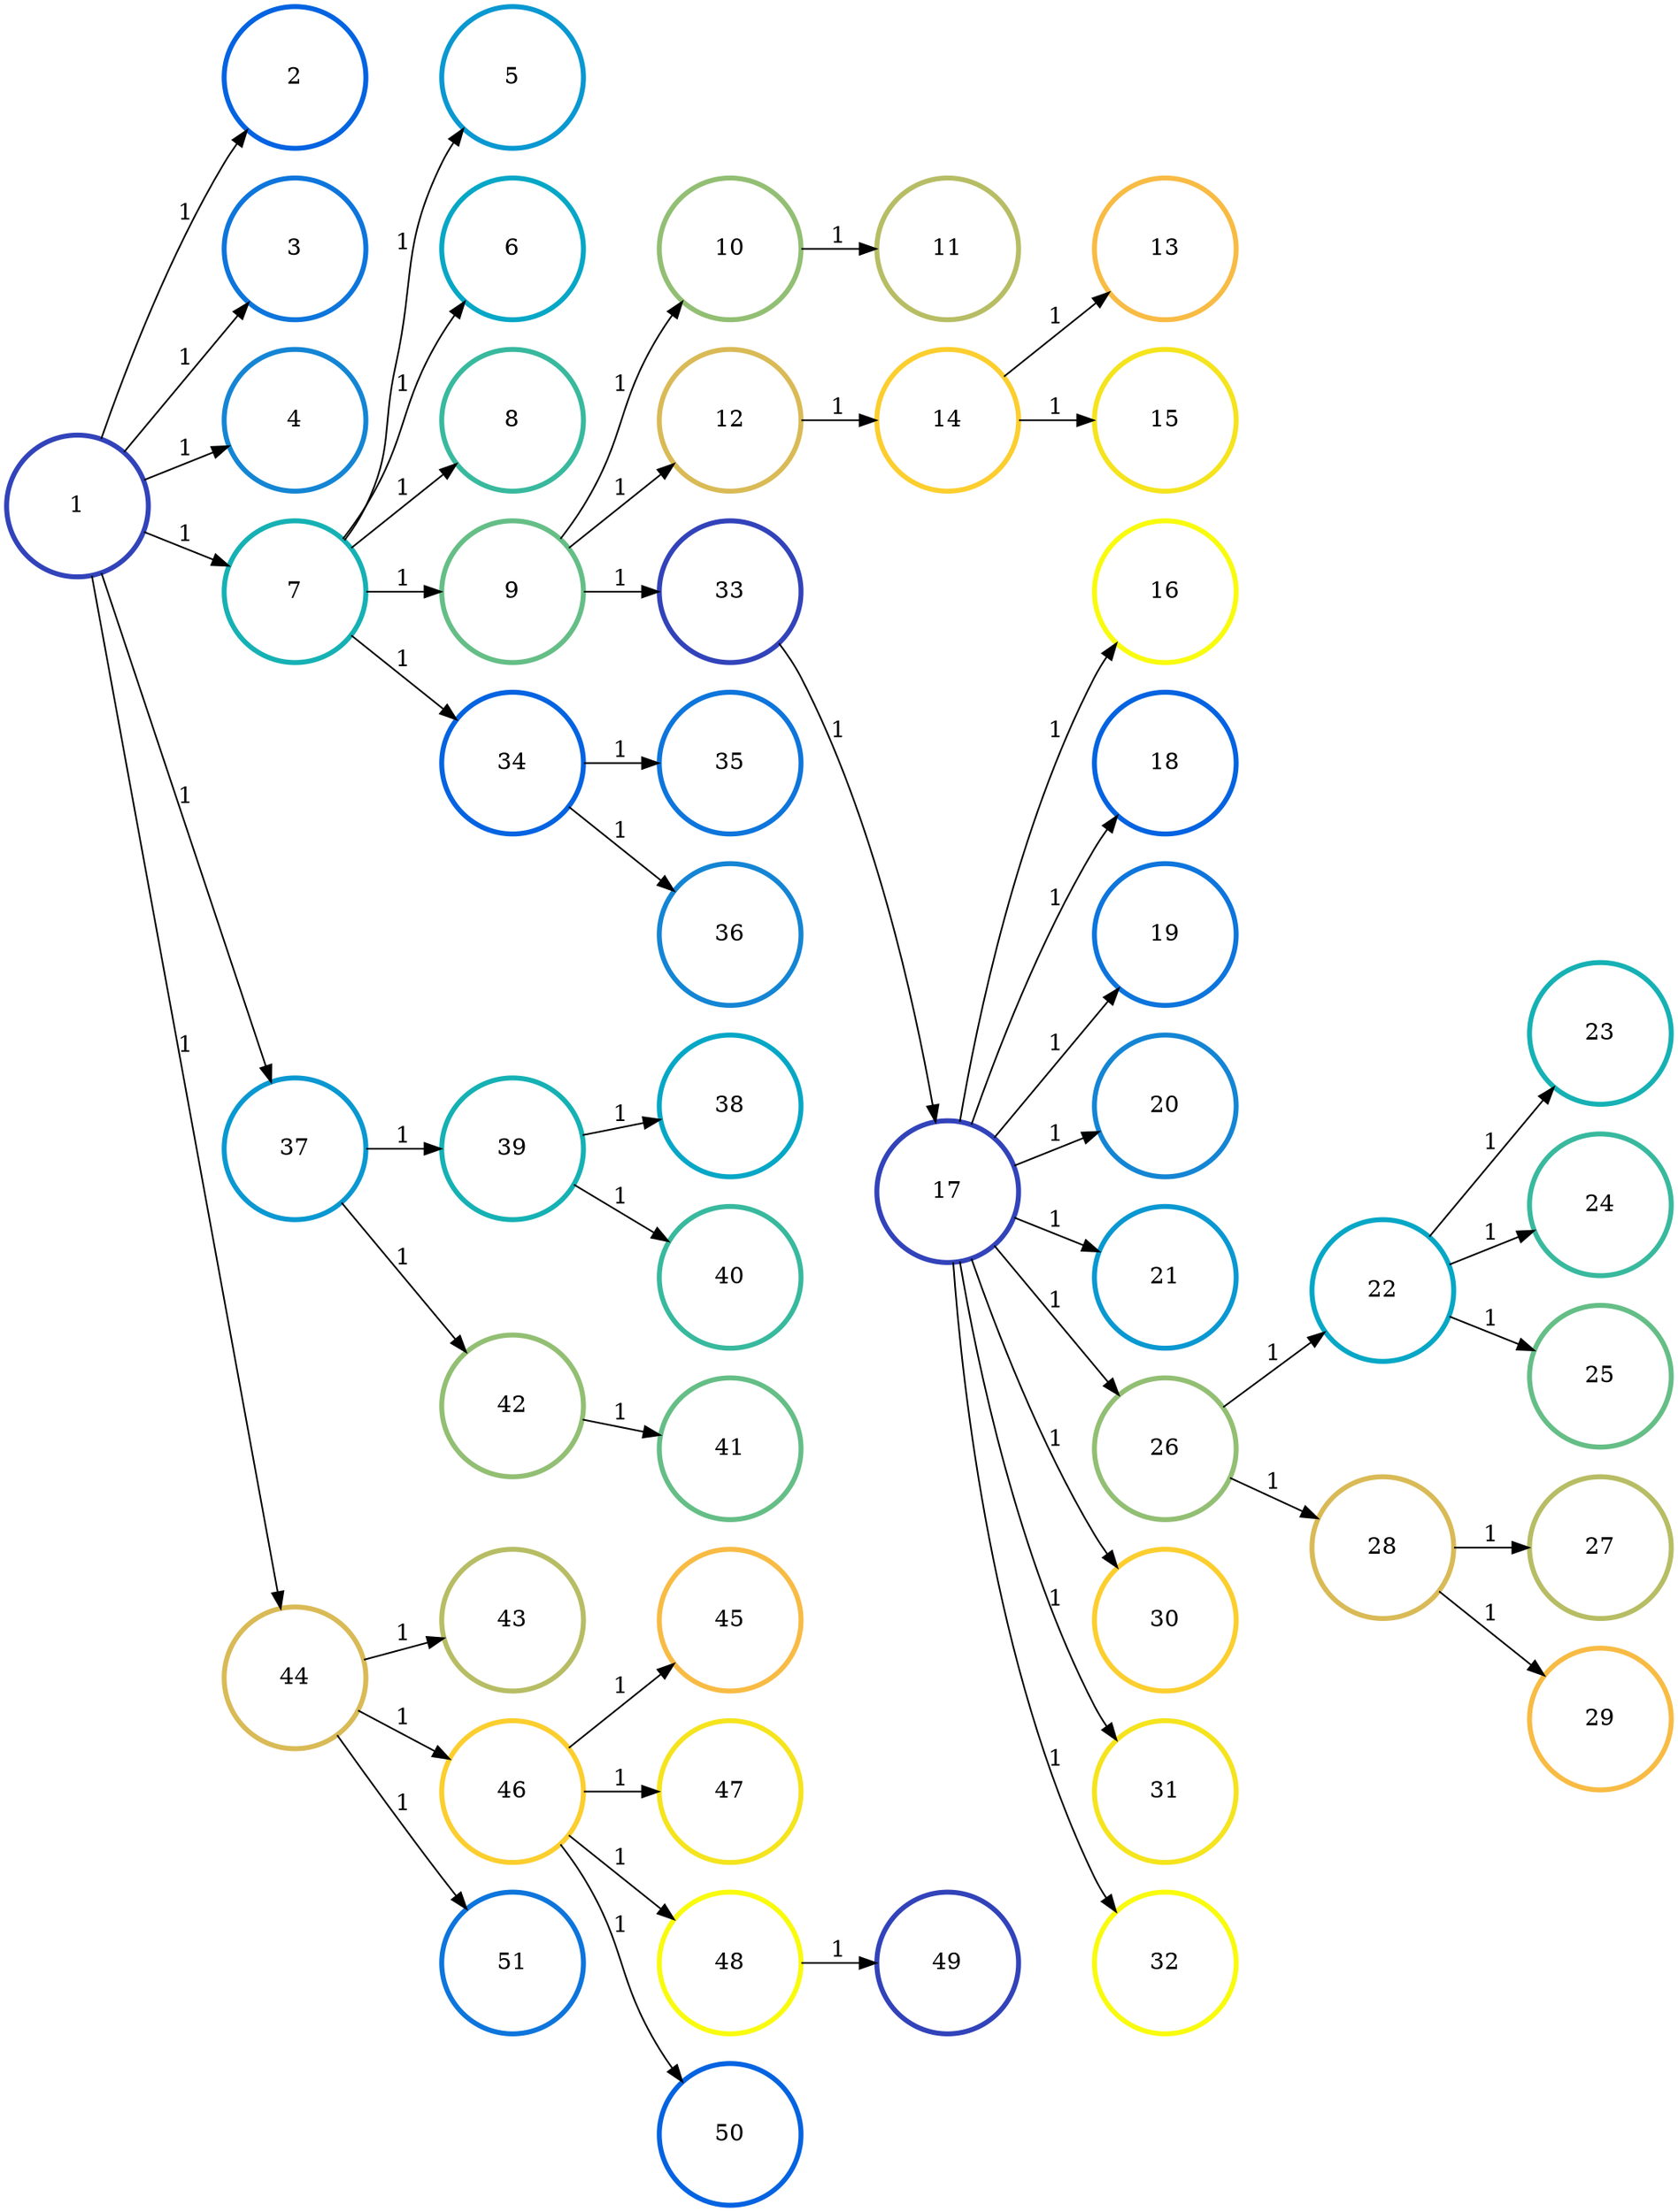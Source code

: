 digraph N {
	overlap="false"
	rankdir="LR"
	0 [label="1",width=1.2,height=1.2,style="",penwidth=3,color="#3243BA"]
	1 [label="2",width=1.2,height=1.2,style="",penwidth=3,color="#0363E1"]
	2 [label="3",width=1.2,height=1.2,style="",penwidth=3,color="#0D75DC"]
	3 [label="4",width=1.2,height=1.2,style="",penwidth=3,color="#1485D4"]
	4 [label="5",width=1.2,height=1.2,style="",penwidth=3,color="#0998D1"]
	5 [label="6",width=1.2,height=1.2,style="",penwidth=3,color="#06A7C6"]
	6 [label="7",width=1.2,height=1.2,style="",penwidth=3,color="#15B1B4"]
	7 [label="8",width=1.2,height=1.2,style="",penwidth=3,color="#38B99E"]
	8 [label="9",width=1.2,height=1.2,style="",penwidth=3,color="#65BE86"]
	9 [label="10",width=1.2,height=1.2,style="",penwidth=3,color="#92BF73"]
	10 [label="11",width=1.2,height=1.2,style="",penwidth=3,color="#B7BD64"]
	11 [label="12",width=1.2,height=1.2,style="",penwidth=3,color="#D9BA56"]
	12 [label="13",width=1.2,height=1.2,style="",penwidth=3,color="#F8BB44"]
	13 [label="14",width=1.2,height=1.2,style="",penwidth=3,color="#FCCE2E"]
	14 [label="15",width=1.2,height=1.2,style="",penwidth=3,color="#F5E41D"]
	15 [label="16",width=1.2,height=1.2,style="",penwidth=3,color="#F9FB0E"]
	16 [label="17",width=1.2,height=1.2,style="",penwidth=3,color="#3243BA"]
	17 [label="18",width=1.2,height=1.2,style="",penwidth=3,color="#0363E1"]
	18 [label="19",width=1.2,height=1.2,style="",penwidth=3,color="#0D75DC"]
	19 [label="20",width=1.2,height=1.2,style="",penwidth=3,color="#1485D4"]
	20 [label="21",width=1.2,height=1.2,style="",penwidth=3,color="#0998D1"]
	21 [label="22",width=1.2,height=1.2,style="",penwidth=3,color="#06A7C6"]
	22 [label="23",width=1.2,height=1.2,style="",penwidth=3,color="#15B1B4"]
	23 [label="24",width=1.2,height=1.2,style="",penwidth=3,color="#38B99E"]
	24 [label="25",width=1.2,height=1.2,style="",penwidth=3,color="#65BE86"]
	25 [label="26",width=1.2,height=1.2,style="",penwidth=3,color="#92BF73"]
	26 [label="27",width=1.2,height=1.2,style="",penwidth=3,color="#B7BD64"]
	27 [label="28",width=1.2,height=1.2,style="",penwidth=3,color="#D9BA56"]
	28 [label="29",width=1.2,height=1.2,style="",penwidth=3,color="#F8BB44"]
	29 [label="30",width=1.2,height=1.2,style="",penwidth=3,color="#FCCE2E"]
	30 [label="31",width=1.2,height=1.2,style="",penwidth=3,color="#F5E41D"]
	31 [label="32",width=1.2,height=1.2,style="",penwidth=3,color="#F9FB0E"]
	32 [label="33",width=1.2,height=1.2,style="",penwidth=3,color="#3243BA"]
	33 [label="34",width=1.2,height=1.2,style="",penwidth=3,color="#0363E1"]
	34 [label="35",width=1.2,height=1.2,style="",penwidth=3,color="#0D75DC"]
	35 [label="36",width=1.2,height=1.2,style="",penwidth=3,color="#1485D4"]
	36 [label="37",width=1.2,height=1.2,style="",penwidth=3,color="#0998D1"]
	37 [label="38",width=1.2,height=1.2,style="",penwidth=3,color="#06A7C6"]
	38 [label="39",width=1.2,height=1.2,style="",penwidth=3,color="#15B1B4"]
	39 [label="40",width=1.2,height=1.2,style="",penwidth=3,color="#38B99E"]
	40 [label="41",width=1.2,height=1.2,style="",penwidth=3,color="#65BE86"]
	41 [label="42",width=1.2,height=1.2,style="",penwidth=3,color="#92BF73"]
	42 [label="43",width=1.2,height=1.2,style="",penwidth=3,color="#B7BD64"]
	43 [label="44",width=1.2,height=1.2,style="",penwidth=3,color="#D9BA56"]
	44 [label="45",width=1.2,height=1.2,style="",penwidth=3,color="#F8BB44"]
	45 [label="46",width=1.2,height=1.2,style="",penwidth=3,color="#FCCE2E"]
	46 [label="47",width=1.2,height=1.2,style="",penwidth=3,color="#F5E41D"]
	47 [label="48",width=1.2,height=1.2,style="",penwidth=3,color="#F9FB0E"]
	48 [label="49",width=1.2,height=1.2,style="",penwidth=3,color="#3243BA"]
	49 [label="50",width=1.2,height=1.2,style="",penwidth=3,color="#0363E1"]
	50 [label="51",width=1.2,height=1.2,style="",penwidth=3,color="#0D75DC"]
	0 -> 1 [penwidth=1,color=black,label="1"]
	0 -> 2 [penwidth=1,color=black,label="1"]
	0 -> 3 [penwidth=1,color=black,label="1"]
	0 -> 6 [penwidth=1,color=black,label="1"]
	0 -> 36 [penwidth=1,color=black,label="1"]
	0 -> 43 [penwidth=1,color=black,label="1"]
	6 -> 4 [penwidth=1,color=black,label="1"]
	6 -> 5 [penwidth=1,color=black,label="1"]
	6 -> 7 [penwidth=1,color=black,label="1"]
	6 -> 8 [penwidth=1,color=black,label="1"]
	6 -> 33 [penwidth=1,color=black,label="1"]
	8 -> 9 [penwidth=1,color=black,label="1"]
	8 -> 11 [penwidth=1,color=black,label="1"]
	8 -> 32 [penwidth=1,color=black,label="1"]
	9 -> 10 [penwidth=1,color=black,label="1"]
	11 -> 13 [penwidth=1,color=black,label="1"]
	13 -> 12 [penwidth=1,color=black,label="1"]
	13 -> 14 [penwidth=1,color=black,label="1"]
	16 -> 15 [penwidth=1,color=black,label="1"]
	16 -> 17 [penwidth=1,color=black,label="1"]
	16 -> 18 [penwidth=1,color=black,label="1"]
	16 -> 19 [penwidth=1,color=black,label="1"]
	16 -> 20 [penwidth=1,color=black,label="1"]
	16 -> 25 [penwidth=1,color=black,label="1"]
	16 -> 29 [penwidth=1,color=black,label="1"]
	16 -> 30 [penwidth=1,color=black,label="1"]
	16 -> 31 [penwidth=1,color=black,label="1"]
	21 -> 22 [penwidth=1,color=black,label="1"]
	21 -> 23 [penwidth=1,color=black,label="1"]
	21 -> 24 [penwidth=1,color=black,label="1"]
	25 -> 21 [penwidth=1,color=black,label="1"]
	25 -> 27 [penwidth=1,color=black,label="1"]
	27 -> 26 [penwidth=1,color=black,label="1"]
	27 -> 28 [penwidth=1,color=black,label="1"]
	32 -> 16 [penwidth=1,color=black,label="1"]
	33 -> 34 [penwidth=1,color=black,label="1"]
	33 -> 35 [penwidth=1,color=black,label="1"]
	36 -> 38 [penwidth=1,color=black,label="1"]
	36 -> 41 [penwidth=1,color=black,label="1"]
	38 -> 37 [penwidth=1,color=black,label="1"]
	38 -> 39 [penwidth=1,color=black,label="1"]
	41 -> 40 [penwidth=1,color=black,label="1"]
	43 -> 42 [penwidth=1,color=black,label="1"]
	43 -> 45 [penwidth=1,color=black,label="1"]
	43 -> 50 [penwidth=1,color=black,label="1"]
	45 -> 44 [penwidth=1,color=black,label="1"]
	45 -> 46 [penwidth=1,color=black,label="1"]
	45 -> 47 [penwidth=1,color=black,label="1"]
	45 -> 49 [penwidth=1,color=black,label="1"]
	47 -> 48 [penwidth=1,color=black,label="1"]
}
